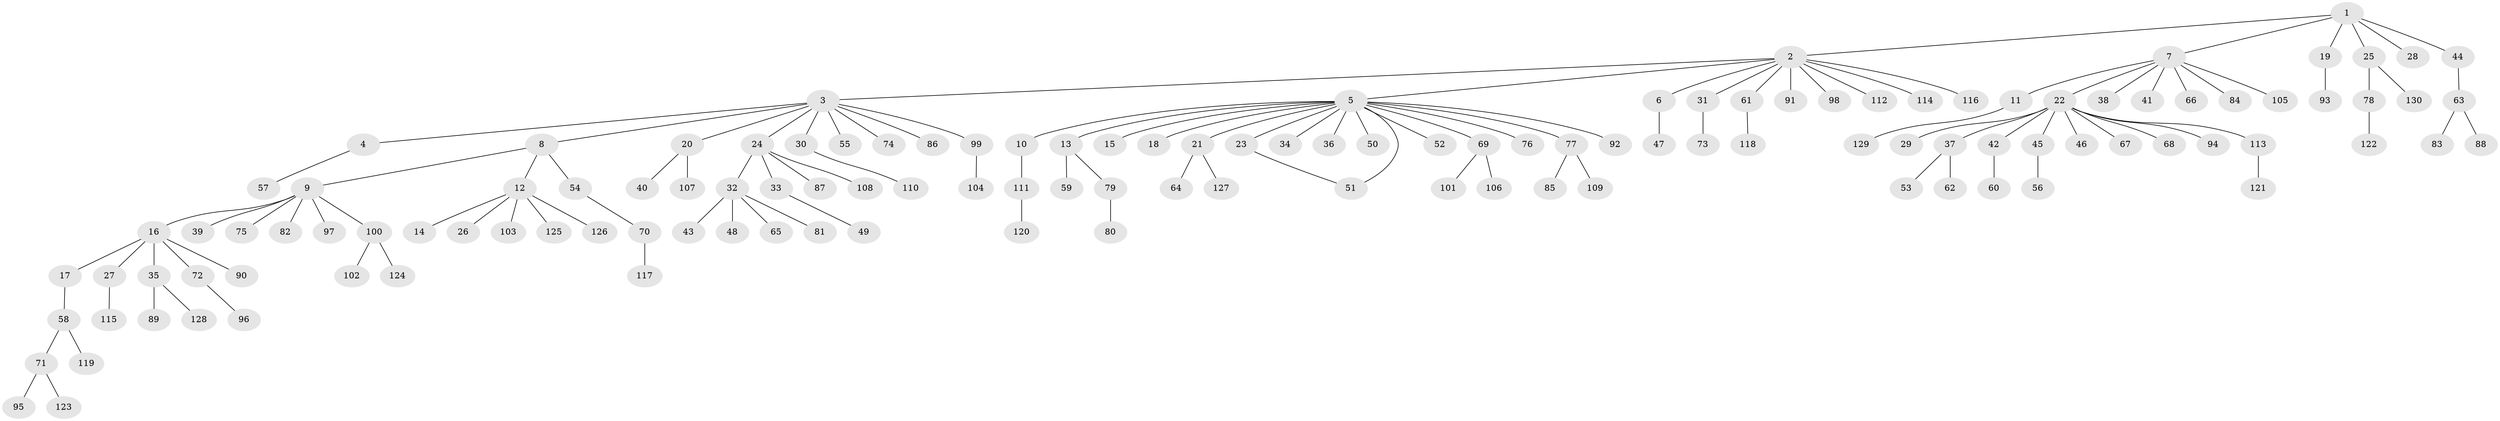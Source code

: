 // coarse degree distribution, {5: 0.029850746268656716, 10: 0.014925373134328358, 8: 0.014925373134328358, 1: 0.6119402985074627, 6: 0.029850746268656716, 7: 0.014925373134328358, 4: 0.04477611940298507, 2: 0.23880597014925373}
// Generated by graph-tools (version 1.1) at 2025/50/03/04/25 22:50:27]
// undirected, 130 vertices, 130 edges
graph export_dot {
  node [color=gray90,style=filled];
  1;
  2;
  3;
  4;
  5;
  6;
  7;
  8;
  9;
  10;
  11;
  12;
  13;
  14;
  15;
  16;
  17;
  18;
  19;
  20;
  21;
  22;
  23;
  24;
  25;
  26;
  27;
  28;
  29;
  30;
  31;
  32;
  33;
  34;
  35;
  36;
  37;
  38;
  39;
  40;
  41;
  42;
  43;
  44;
  45;
  46;
  47;
  48;
  49;
  50;
  51;
  52;
  53;
  54;
  55;
  56;
  57;
  58;
  59;
  60;
  61;
  62;
  63;
  64;
  65;
  66;
  67;
  68;
  69;
  70;
  71;
  72;
  73;
  74;
  75;
  76;
  77;
  78;
  79;
  80;
  81;
  82;
  83;
  84;
  85;
  86;
  87;
  88;
  89;
  90;
  91;
  92;
  93;
  94;
  95;
  96;
  97;
  98;
  99;
  100;
  101;
  102;
  103;
  104;
  105;
  106;
  107;
  108;
  109;
  110;
  111;
  112;
  113;
  114;
  115;
  116;
  117;
  118;
  119;
  120;
  121;
  122;
  123;
  124;
  125;
  126;
  127;
  128;
  129;
  130;
  1 -- 2;
  1 -- 7;
  1 -- 19;
  1 -- 25;
  1 -- 28;
  1 -- 44;
  2 -- 3;
  2 -- 5;
  2 -- 6;
  2 -- 31;
  2 -- 61;
  2 -- 91;
  2 -- 98;
  2 -- 112;
  2 -- 114;
  2 -- 116;
  3 -- 4;
  3 -- 8;
  3 -- 20;
  3 -- 24;
  3 -- 30;
  3 -- 55;
  3 -- 74;
  3 -- 86;
  3 -- 99;
  4 -- 57;
  5 -- 10;
  5 -- 13;
  5 -- 15;
  5 -- 18;
  5 -- 21;
  5 -- 23;
  5 -- 34;
  5 -- 36;
  5 -- 50;
  5 -- 51;
  5 -- 52;
  5 -- 69;
  5 -- 76;
  5 -- 77;
  5 -- 92;
  6 -- 47;
  7 -- 11;
  7 -- 22;
  7 -- 38;
  7 -- 41;
  7 -- 66;
  7 -- 84;
  7 -- 105;
  8 -- 9;
  8 -- 12;
  8 -- 54;
  9 -- 16;
  9 -- 39;
  9 -- 75;
  9 -- 82;
  9 -- 97;
  9 -- 100;
  10 -- 111;
  11 -- 129;
  12 -- 14;
  12 -- 26;
  12 -- 103;
  12 -- 125;
  12 -- 126;
  13 -- 59;
  13 -- 79;
  16 -- 17;
  16 -- 27;
  16 -- 35;
  16 -- 72;
  16 -- 90;
  17 -- 58;
  19 -- 93;
  20 -- 40;
  20 -- 107;
  21 -- 64;
  21 -- 127;
  22 -- 29;
  22 -- 37;
  22 -- 42;
  22 -- 45;
  22 -- 46;
  22 -- 67;
  22 -- 68;
  22 -- 94;
  22 -- 113;
  23 -- 51;
  24 -- 32;
  24 -- 33;
  24 -- 87;
  24 -- 108;
  25 -- 78;
  25 -- 130;
  27 -- 115;
  30 -- 110;
  31 -- 73;
  32 -- 43;
  32 -- 48;
  32 -- 65;
  32 -- 81;
  33 -- 49;
  35 -- 89;
  35 -- 128;
  37 -- 53;
  37 -- 62;
  42 -- 60;
  44 -- 63;
  45 -- 56;
  54 -- 70;
  58 -- 71;
  58 -- 119;
  61 -- 118;
  63 -- 83;
  63 -- 88;
  69 -- 101;
  69 -- 106;
  70 -- 117;
  71 -- 95;
  71 -- 123;
  72 -- 96;
  77 -- 85;
  77 -- 109;
  78 -- 122;
  79 -- 80;
  99 -- 104;
  100 -- 102;
  100 -- 124;
  111 -- 120;
  113 -- 121;
}
